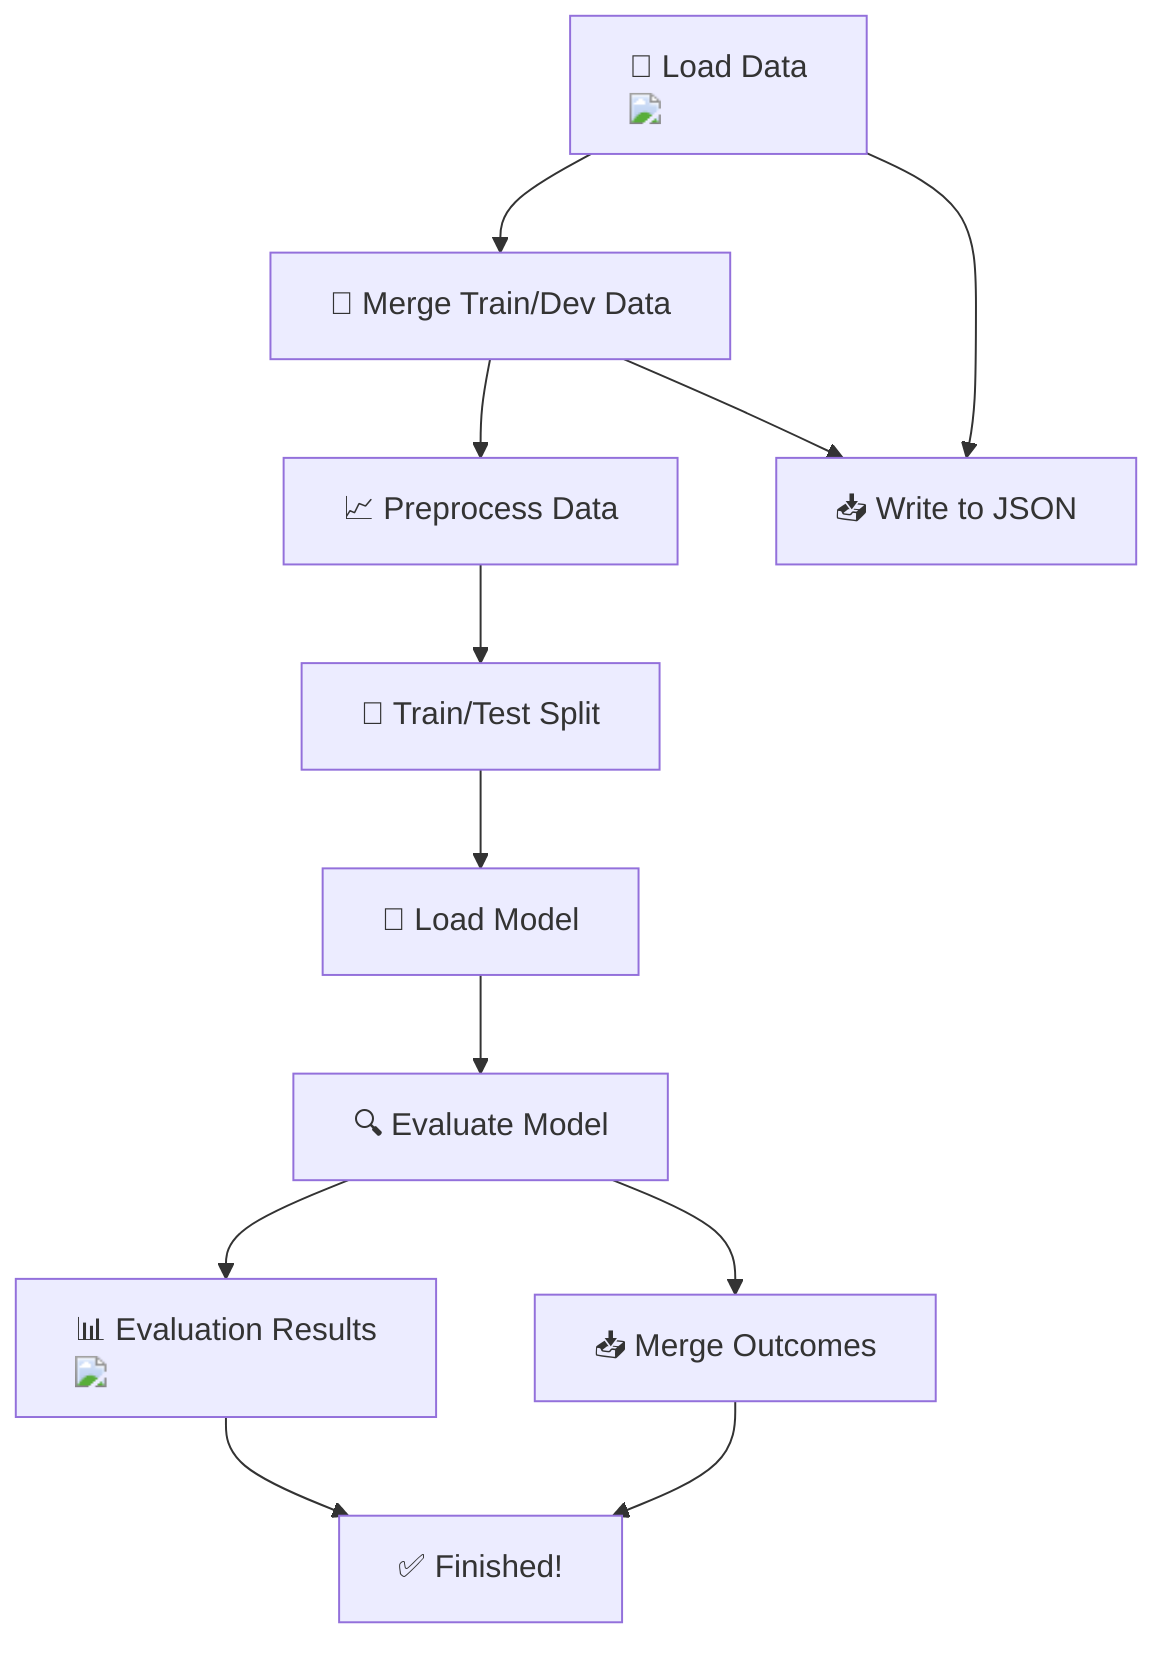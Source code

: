 graph TD;
    A["📂 Load Data <img src='icons/file.svg'/>"] --> B["📄 Merge Train/Dev Data"];
    B --> C["📈 Preprocess Data"];
    C --> D["🧪 Train/Test Split"];
    D --> E["🎯 Load Model"];
    E --> F["🔍 Evaluate Model"];
    F --> G["📊 Evaluation Results <img src='dummy_plots/barplot_template.svg'/>"];
    G --> H["✅ Finished!"];
    
    A --> I["📥 Write to JSON"];
    B --> I;
    F --> J["📥 Merge Outcomes"];
    J --> H;